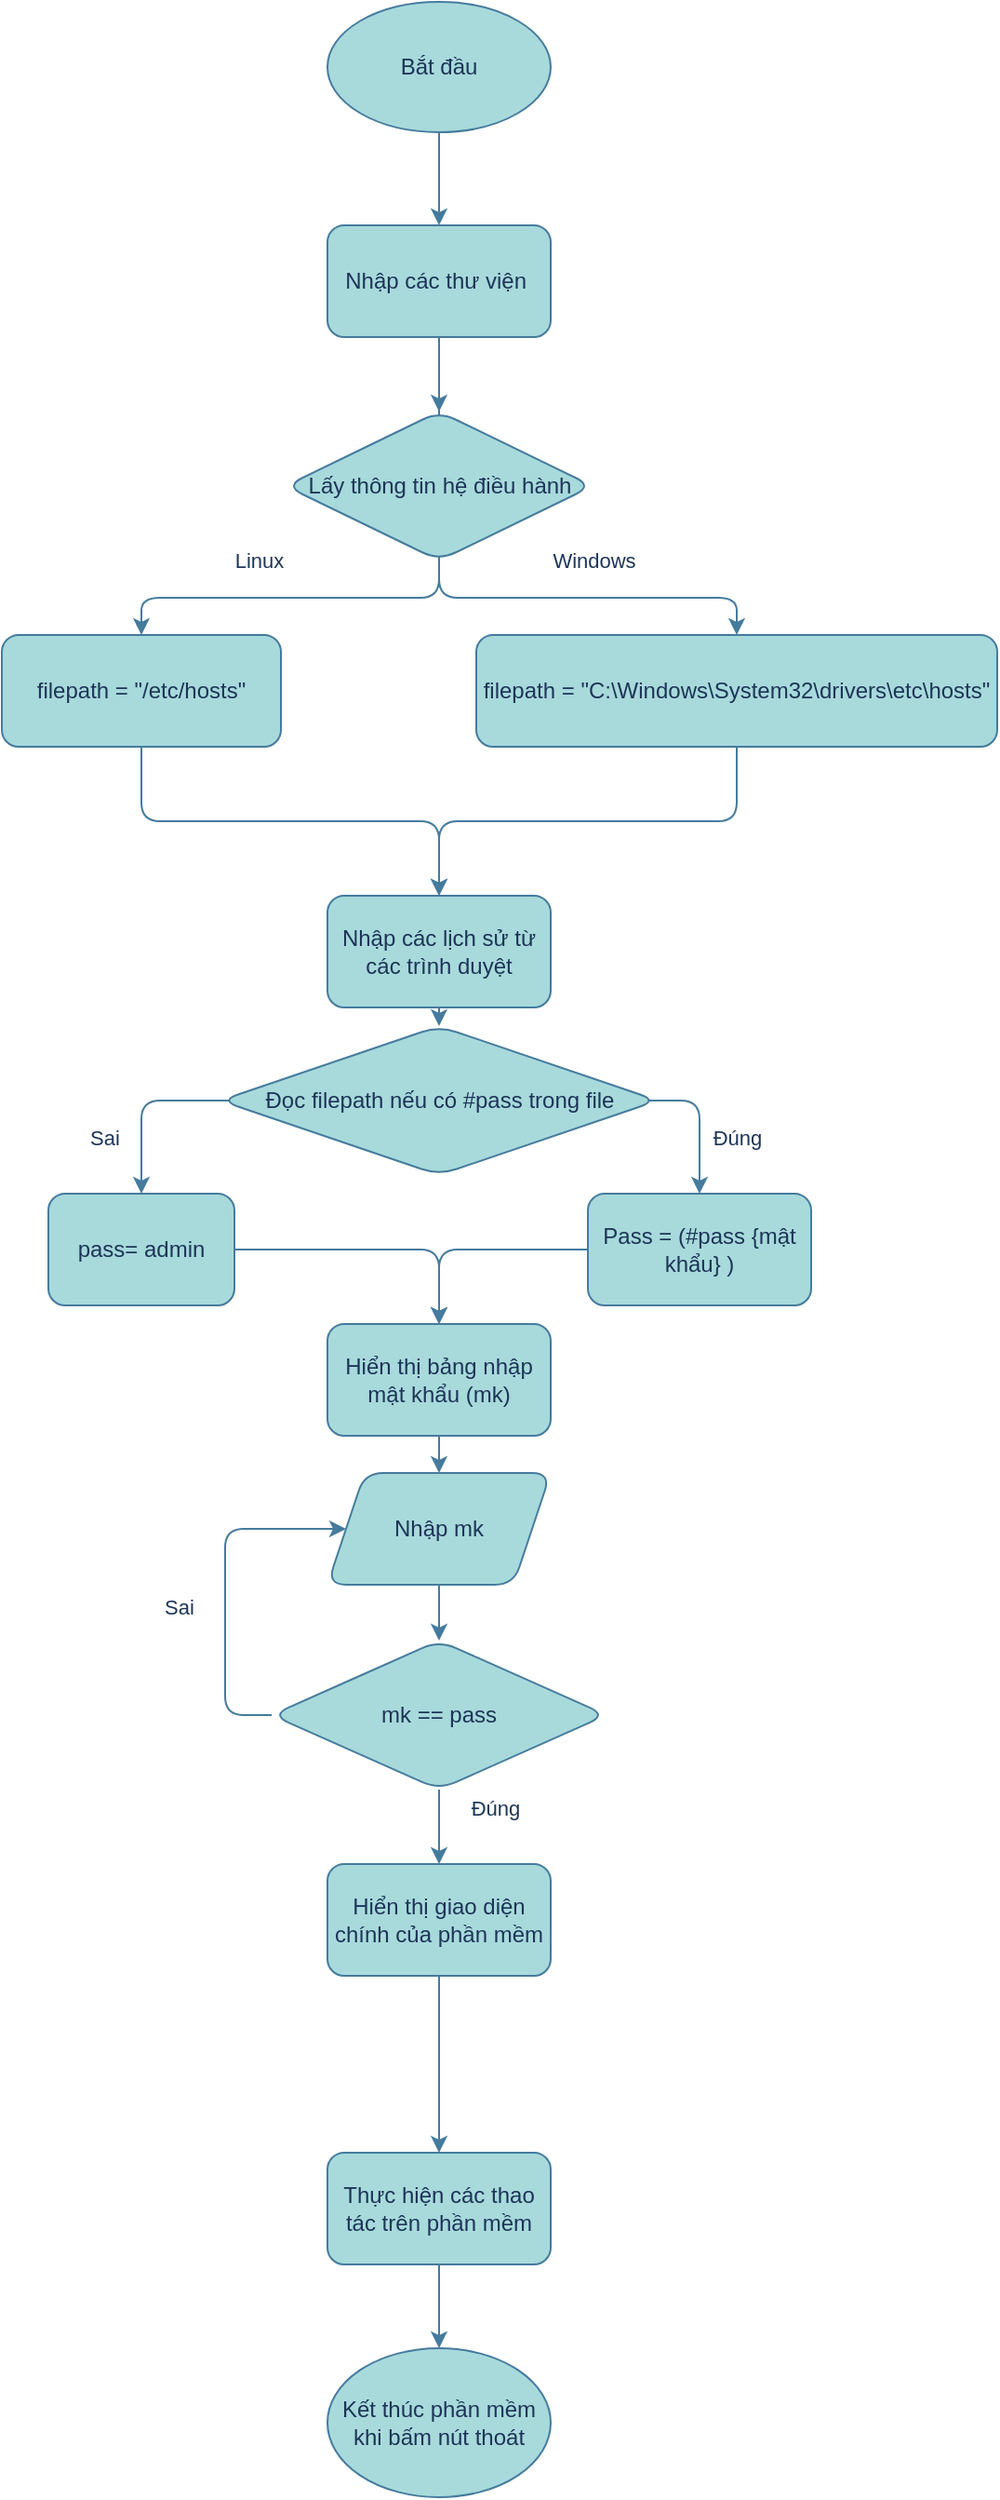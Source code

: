 <mxfile version="22.1.11" type="github">
  <diagram name="Page-1" id="5f0bae14-7c28-e335-631c-24af17079c00">
    <mxGraphModel dx="384" dy="460" grid="1" gridSize="10" guides="1" tooltips="1" connect="1" arrows="1" fold="1" page="1" pageScale="1" pageWidth="1100" pageHeight="850" background="#ffffff" math="0" shadow="0">
      <root>
        <mxCell id="0" />
        <mxCell id="1" parent="0" />
        <mxCell id="gaXOzAtIGX_iqaC9NlRh-2" style="edgeStyle=orthogonalEdgeStyle;rounded=1;orthogonalLoop=1;jettySize=auto;html=1;labelBackgroundColor=none;strokeColor=#457B9D;fontColor=default;" edge="1" parent="1" source="gaXOzAtIGX_iqaC9NlRh-1" target="qdycnBR3RgYotoGEicHb-4">
          <mxGeometry relative="1" as="geometry" />
        </mxCell>
        <mxCell id="gaXOzAtIGX_iqaC9NlRh-1" value="Thực hiện các thao tác trên phần mềm" style="whiteSpace=wrap;html=1;rounded=1;labelBackgroundColor=none;fillColor=#A8DADC;strokeColor=#457B9D;fontColor=#1D3557;" vertex="1" parent="1">
          <mxGeometry x="420" y="1215" width="120" height="60" as="geometry" />
        </mxCell>
        <mxCell id="h2GykC5T0tP8Py9upbgZ-13" style="edgeStyle=orthogonalEdgeStyle;rounded=1;orthogonalLoop=1;jettySize=auto;html=1;labelBackgroundColor=none;strokeColor=#457B9D;fontColor=default;" parent="1" target="h2GykC5T0tP8Py9upbgZ-9" edge="1">
          <mxGeometry relative="1" as="geometry">
            <mxPoint x="480" y="250" as="sourcePoint" />
            <Array as="points">
              <mxPoint x="480" y="380" />
              <mxPoint x="320" y="380" />
            </Array>
          </mxGeometry>
        </mxCell>
        <mxCell id="h2GykC5T0tP8Py9upbgZ-23" value="Linux" style="edgeLabel;html=1;align=center;verticalAlign=middle;resizable=0;points=[];labelBackgroundColor=none;fontColor=#1D3557;rounded=1;" parent="h2GykC5T0tP8Py9upbgZ-13" vertex="1" connectable="0">
          <mxGeometry x="0.245" y="1" relative="1" as="geometry">
            <mxPoint x="-34" y="-21" as="offset" />
          </mxGeometry>
        </mxCell>
        <mxCell id="h2GykC5T0tP8Py9upbgZ-14" style="edgeStyle=orthogonalEdgeStyle;rounded=1;orthogonalLoop=1;jettySize=auto;html=1;labelBackgroundColor=none;strokeColor=#457B9D;fontColor=default;" parent="1" target="h2GykC5T0tP8Py9upbgZ-6" edge="1">
          <mxGeometry relative="1" as="geometry">
            <mxPoint x="480" y="270" as="sourcePoint" />
            <Array as="points">
              <mxPoint x="480" y="380" />
              <mxPoint x="640" y="380" />
            </Array>
          </mxGeometry>
        </mxCell>
        <mxCell id="h2GykC5T0tP8Py9upbgZ-24" value="Windows" style="edgeLabel;html=1;align=center;verticalAlign=middle;resizable=0;points=[];labelBackgroundColor=none;fontColor=#1D3557;rounded=1;" parent="h2GykC5T0tP8Py9upbgZ-14" vertex="1" connectable="0">
          <mxGeometry x="-0.127" y="-2" relative="1" as="geometry">
            <mxPoint x="66" y="-22" as="offset" />
          </mxGeometry>
        </mxCell>
        <mxCell id="h2GykC5T0tP8Py9upbgZ-4" value="Lấy thông tin hệ điều hành" style="rhombus;whiteSpace=wrap;html=1;labelBackgroundColor=none;fillColor=#A8DADC;strokeColor=#457B9D;fontColor=#1D3557;rounded=1;" parent="1" vertex="1">
          <mxGeometry x="397.5" y="280" width="165" height="80" as="geometry" />
        </mxCell>
        <mxCell id="h2GykC5T0tP8Py9upbgZ-20" style="edgeStyle=orthogonalEdgeStyle;rounded=1;orthogonalLoop=1;jettySize=auto;html=1;exitX=0.5;exitY=1;exitDx=0;exitDy=0;entryX=0.5;entryY=0;entryDx=0;entryDy=0;labelBackgroundColor=none;strokeColor=#457B9D;fontColor=default;" parent="1" source="h2GykC5T0tP8Py9upbgZ-6" target="h2GykC5T0tP8Py9upbgZ-52" edge="1">
          <mxGeometry relative="1" as="geometry">
            <mxPoint x="480" y="510" as="targetPoint" />
          </mxGeometry>
        </mxCell>
        <mxCell id="h2GykC5T0tP8Py9upbgZ-6" value="filepath = &quot;C:\Windows\System32\drivers\etc\hosts&quot;" style="rounded=1;whiteSpace=wrap;html=1;labelBackgroundColor=none;fillColor=#A8DADC;strokeColor=#457B9D;fontColor=#1D3557;" parent="1" vertex="1">
          <mxGeometry x="500" y="400" width="280" height="60" as="geometry" />
        </mxCell>
        <mxCell id="h2GykC5T0tP8Py9upbgZ-18" style="edgeStyle=orthogonalEdgeStyle;rounded=1;orthogonalLoop=1;jettySize=auto;html=1;exitX=0.5;exitY=1;exitDx=0;exitDy=0;entryX=0.5;entryY=0;entryDx=0;entryDy=0;labelBackgroundColor=none;strokeColor=#457B9D;fontColor=default;" parent="1" source="h2GykC5T0tP8Py9upbgZ-9" target="h2GykC5T0tP8Py9upbgZ-52" edge="1">
          <mxGeometry relative="1" as="geometry">
            <mxPoint x="480" y="580" as="targetPoint" />
          </mxGeometry>
        </mxCell>
        <mxCell id="h2GykC5T0tP8Py9upbgZ-9" value="filepath = &quot;/etc/hosts&quot;" style="rounded=1;whiteSpace=wrap;html=1;labelBackgroundColor=none;fillColor=#A8DADC;strokeColor=#457B9D;fontColor=#1D3557;" parent="1" vertex="1">
          <mxGeometry x="245" y="400" width="150" height="60" as="geometry" />
        </mxCell>
        <mxCell id="h2GykC5T0tP8Py9upbgZ-30" style="edgeStyle=orthogonalEdgeStyle;rounded=1;orthogonalLoop=1;jettySize=auto;html=1;exitX=0.074;exitY=0.5;exitDx=0;exitDy=0;entryX=0.5;entryY=0;entryDx=0;entryDy=0;labelBackgroundColor=none;strokeColor=#457B9D;fontColor=default;exitPerimeter=0;" parent="1" source="h2GykC5T0tP8Py9upbgZ-25" target="h2GykC5T0tP8Py9upbgZ-29" edge="1">
          <mxGeometry relative="1" as="geometry">
            <Array as="points">
              <mxPoint x="320" y="650" />
            </Array>
          </mxGeometry>
        </mxCell>
        <mxCell id="h2GykC5T0tP8Py9upbgZ-35" value="Sai" style="edgeLabel;html=1;align=center;verticalAlign=middle;resizable=0;points=[];labelBackgroundColor=none;fontColor=#1D3557;rounded=1;" parent="h2GykC5T0tP8Py9upbgZ-30" vertex="1" connectable="0">
          <mxGeometry x="-0.156" y="4" relative="1" as="geometry">
            <mxPoint x="-34" y="16" as="offset" />
          </mxGeometry>
        </mxCell>
        <mxCell id="h2GykC5T0tP8Py9upbgZ-32" style="edgeStyle=orthogonalEdgeStyle;rounded=1;orthogonalLoop=1;jettySize=auto;html=1;exitX=0.926;exitY=0.5;exitDx=0;exitDy=0;labelBackgroundColor=none;strokeColor=#457B9D;fontColor=default;exitPerimeter=0;" parent="1" source="h2GykC5T0tP8Py9upbgZ-25" target="h2GykC5T0tP8Py9upbgZ-31" edge="1">
          <mxGeometry relative="1" as="geometry">
            <Array as="points">
              <mxPoint x="620" y="650" />
            </Array>
          </mxGeometry>
        </mxCell>
        <mxCell id="h2GykC5T0tP8Py9upbgZ-34" value="Đúng" style="edgeLabel;html=1;align=center;verticalAlign=middle;resizable=0;points=[];labelBackgroundColor=none;fontColor=#1D3557;rounded=1;" parent="h2GykC5T0tP8Py9upbgZ-32" vertex="1" connectable="0">
          <mxGeometry x="-0.278" y="-1" relative="1" as="geometry">
            <mxPoint x="27" y="19" as="offset" />
          </mxGeometry>
        </mxCell>
        <mxCell id="h2GykC5T0tP8Py9upbgZ-25" value="Đọc filepath nếu có #pass trong file" style="rhombus;whiteSpace=wrap;html=1;labelBackgroundColor=none;fillColor=#A8DADC;strokeColor=#457B9D;fontColor=#1D3557;rounded=1;" parent="1" vertex="1">
          <mxGeometry x="362.5" y="610" width="235" height="80" as="geometry" />
        </mxCell>
        <mxCell id="h2GykC5T0tP8Py9upbgZ-40" style="edgeStyle=orthogonalEdgeStyle;rounded=1;orthogonalLoop=1;jettySize=auto;html=1;exitX=1;exitY=0.5;exitDx=0;exitDy=0;entryX=0.5;entryY=0;entryDx=0;entryDy=0;labelBackgroundColor=none;strokeColor=#457B9D;fontColor=default;" parent="1" source="h2GykC5T0tP8Py9upbgZ-29" target="h2GykC5T0tP8Py9upbgZ-38" edge="1">
          <mxGeometry relative="1" as="geometry" />
        </mxCell>
        <mxCell id="h2GykC5T0tP8Py9upbgZ-29" value="pass= admin" style="rounded=1;whiteSpace=wrap;html=1;labelBackgroundColor=none;fillColor=#A8DADC;strokeColor=#457B9D;fontColor=#1D3557;" parent="1" vertex="1">
          <mxGeometry x="270" y="700" width="100" height="60" as="geometry" />
        </mxCell>
        <mxCell id="h2GykC5T0tP8Py9upbgZ-39" style="edgeStyle=orthogonalEdgeStyle;rounded=1;orthogonalLoop=1;jettySize=auto;html=1;exitX=0;exitY=0.5;exitDx=0;exitDy=0;entryX=0.5;entryY=0;entryDx=0;entryDy=0;labelBackgroundColor=none;strokeColor=#457B9D;fontColor=default;" parent="1" source="h2GykC5T0tP8Py9upbgZ-31" target="h2GykC5T0tP8Py9upbgZ-38" edge="1">
          <mxGeometry relative="1" as="geometry" />
        </mxCell>
        <mxCell id="h2GykC5T0tP8Py9upbgZ-31" value="Pass = (#pass {mật khẩu} )" style="rounded=1;whiteSpace=wrap;html=1;labelBackgroundColor=none;fillColor=#A8DADC;strokeColor=#457B9D;fontColor=#1D3557;" parent="1" vertex="1">
          <mxGeometry x="560" y="700" width="120" height="60" as="geometry" />
        </mxCell>
        <mxCell id="h2GykC5T0tP8Py9upbgZ-42" style="edgeStyle=orthogonalEdgeStyle;rounded=1;orthogonalLoop=1;jettySize=auto;html=1;exitX=0.5;exitY=1;exitDx=0;exitDy=0;entryX=0.5;entryY=0;entryDx=0;entryDy=0;labelBackgroundColor=none;strokeColor=#457B9D;fontColor=default;" parent="1" source="h2GykC5T0tP8Py9upbgZ-38" target="h2GykC5T0tP8Py9upbgZ-41" edge="1">
          <mxGeometry relative="1" as="geometry" />
        </mxCell>
        <mxCell id="h2GykC5T0tP8Py9upbgZ-38" value="Hiển thị bảng nhập mật khẩu (mk)" style="rounded=1;whiteSpace=wrap;html=1;labelBackgroundColor=none;fillColor=#A8DADC;strokeColor=#457B9D;fontColor=#1D3557;" parent="1" vertex="1">
          <mxGeometry x="420" y="770" width="120" height="60" as="geometry" />
        </mxCell>
        <mxCell id="h2GykC5T0tP8Py9upbgZ-46" style="edgeStyle=orthogonalEdgeStyle;rounded=1;orthogonalLoop=1;jettySize=auto;html=1;exitX=0.5;exitY=1;exitDx=0;exitDy=0;labelBackgroundColor=none;strokeColor=#457B9D;fontColor=default;" parent="1" source="h2GykC5T0tP8Py9upbgZ-41" target="h2GykC5T0tP8Py9upbgZ-43" edge="1">
          <mxGeometry relative="1" as="geometry" />
        </mxCell>
        <mxCell id="h2GykC5T0tP8Py9upbgZ-41" value="Nhập mk" style="shape=parallelogram;perimeter=parallelogramPerimeter;whiteSpace=wrap;html=1;fixedSize=1;labelBackgroundColor=none;fillColor=#A8DADC;strokeColor=#457B9D;fontColor=#1D3557;rounded=1;" parent="1" vertex="1">
          <mxGeometry x="420" y="850" width="120" height="60" as="geometry" />
        </mxCell>
        <mxCell id="h2GykC5T0tP8Py9upbgZ-44" style="edgeStyle=orthogonalEdgeStyle;rounded=1;orthogonalLoop=1;jettySize=auto;html=1;entryX=0;entryY=0.5;entryDx=0;entryDy=0;labelBackgroundColor=none;strokeColor=#457B9D;fontColor=default;" parent="1" source="h2GykC5T0tP8Py9upbgZ-43" target="h2GykC5T0tP8Py9upbgZ-41" edge="1">
          <mxGeometry relative="1" as="geometry">
            <Array as="points">
              <mxPoint x="365" y="980" />
              <mxPoint x="365" y="880" />
            </Array>
            <mxPoint x="390" y="980" as="sourcePoint" />
          </mxGeometry>
        </mxCell>
        <mxCell id="h2GykC5T0tP8Py9upbgZ-45" value="Sai" style="edgeLabel;html=1;align=center;verticalAlign=middle;resizable=0;points=[];labelBackgroundColor=none;fontColor=#1D3557;rounded=1;" parent="h2GykC5T0tP8Py9upbgZ-44" vertex="1" connectable="0">
          <mxGeometry x="-0.123" y="4" relative="1" as="geometry">
            <mxPoint x="-21" as="offset" />
          </mxGeometry>
        </mxCell>
        <mxCell id="qdycnBR3RgYotoGEicHb-7" value="" style="edgeStyle=orthogonalEdgeStyle;rounded=1;orthogonalLoop=1;jettySize=auto;html=1;strokeColor=#457B9D;fontColor=default;labelBackgroundColor=none;" parent="1" source="h2GykC5T0tP8Py9upbgZ-43" target="qdycnBR3RgYotoGEicHb-6" edge="1">
          <mxGeometry x="-0.001" y="40" relative="1" as="geometry">
            <Array as="points">
              <mxPoint x="480" y="1030" />
              <mxPoint x="480" y="1030" />
            </Array>
            <mxPoint as="offset" />
          </mxGeometry>
        </mxCell>
        <mxCell id="gaXOzAtIGX_iqaC9NlRh-3" value="Đúng" style="edgeLabel;html=1;align=center;verticalAlign=middle;resizable=0;points=[];fontColor=#1D3557;" vertex="1" connectable="0" parent="qdycnBR3RgYotoGEicHb-7">
          <mxGeometry x="-0.062" y="7" relative="1" as="geometry">
            <mxPoint x="23" y="-9" as="offset" />
          </mxGeometry>
        </mxCell>
        <mxCell id="h2GykC5T0tP8Py9upbgZ-43" value="mk == pass" style="rhombus;whiteSpace=wrap;html=1;labelBackgroundColor=none;fillColor=#A8DADC;strokeColor=#457B9D;fontColor=#1D3557;rounded=1;" parent="1" vertex="1">
          <mxGeometry x="390" y="940" width="180" height="80" as="geometry" />
        </mxCell>
        <mxCell id="h2GykC5T0tP8Py9upbgZ-54" style="edgeStyle=orthogonalEdgeStyle;rounded=1;orthogonalLoop=1;jettySize=auto;html=1;exitX=0.5;exitY=1;exitDx=0;exitDy=0;entryX=0.5;entryY=0;entryDx=0;entryDy=0;labelBackgroundColor=none;strokeColor=#457B9D;fontColor=default;" parent="1" source="h2GykC5T0tP8Py9upbgZ-52" target="h2GykC5T0tP8Py9upbgZ-25" edge="1">
          <mxGeometry relative="1" as="geometry" />
        </mxCell>
        <mxCell id="h2GykC5T0tP8Py9upbgZ-52" value="Nhập các lịch sử từ các trình duyệt" style="rounded=1;whiteSpace=wrap;html=1;labelBackgroundColor=none;fillColor=#A8DADC;strokeColor=#457B9D;fontColor=#1D3557;" parent="1" vertex="1">
          <mxGeometry x="420" y="540" width="120" height="60" as="geometry" />
        </mxCell>
        <mxCell id="qdycnBR3RgYotoGEicHb-3" style="edgeStyle=orthogonalEdgeStyle;rounded=1;orthogonalLoop=1;jettySize=auto;html=1;labelBackgroundColor=none;strokeColor=#457B9D;fontColor=default;" parent="1" source="h2GykC5T0tP8Py9upbgZ-55" target="h2GykC5T0tP8Py9upbgZ-4" edge="1">
          <mxGeometry relative="1" as="geometry" />
        </mxCell>
        <mxCell id="h2GykC5T0tP8Py9upbgZ-55" value="Nhập các thư viện&amp;nbsp;" style="rounded=1;whiteSpace=wrap;html=1;labelBackgroundColor=none;fillColor=#A8DADC;strokeColor=#457B9D;fontColor=#1D3557;" parent="1" vertex="1">
          <mxGeometry x="420" y="180" width="120" height="60" as="geometry" />
        </mxCell>
        <mxCell id="qdycnBR3RgYotoGEicHb-2" style="edgeStyle=orthogonalEdgeStyle;rounded=1;orthogonalLoop=1;jettySize=auto;html=1;labelBackgroundColor=none;strokeColor=#457B9D;fontColor=default;" parent="1" source="qdycnBR3RgYotoGEicHb-1" target="h2GykC5T0tP8Py9upbgZ-55" edge="1">
          <mxGeometry relative="1" as="geometry" />
        </mxCell>
        <mxCell id="qdycnBR3RgYotoGEicHb-1" value="Bắt đầu" style="ellipse;whiteSpace=wrap;html=1;labelBackgroundColor=none;fillColor=#A8DADC;strokeColor=#457B9D;fontColor=#1D3557;rounded=1;" parent="1" vertex="1">
          <mxGeometry x="420" y="60" width="120" height="70" as="geometry" />
        </mxCell>
        <mxCell id="qdycnBR3RgYotoGEicHb-4" value="Kết thúc phần mềm khi bấm nút thoát" style="ellipse;whiteSpace=wrap;html=1;labelBackgroundColor=none;fillColor=#A8DADC;strokeColor=#457B9D;fontColor=#1D3557;rounded=1;" parent="1" vertex="1">
          <mxGeometry x="420" y="1320" width="120" height="80" as="geometry" />
        </mxCell>
        <mxCell id="qdycnBR3RgYotoGEicHb-9" value="" style="edgeStyle=orthogonalEdgeStyle;rounded=1;orthogonalLoop=1;jettySize=auto;html=1;strokeColor=#457B9D;fontColor=default;labelBackgroundColor=none;" parent="1" source="qdycnBR3RgYotoGEicHb-6" target="gaXOzAtIGX_iqaC9NlRh-1" edge="1">
          <mxGeometry relative="1" as="geometry">
            <mxPoint x="480" y="1210" as="targetPoint" />
            <Array as="points" />
          </mxGeometry>
        </mxCell>
        <mxCell id="qdycnBR3RgYotoGEicHb-6" value="Hiển thị giao diện chính của phần mềm" style="whiteSpace=wrap;html=1;strokeColor=#457B9D;fontColor=#1D3557;fillColor=#A8DADC;rounded=1;labelBackgroundColor=none;" parent="1" vertex="1">
          <mxGeometry x="420" y="1060" width="120" height="60" as="geometry" />
        </mxCell>
      </root>
    </mxGraphModel>
  </diagram>
</mxfile>
